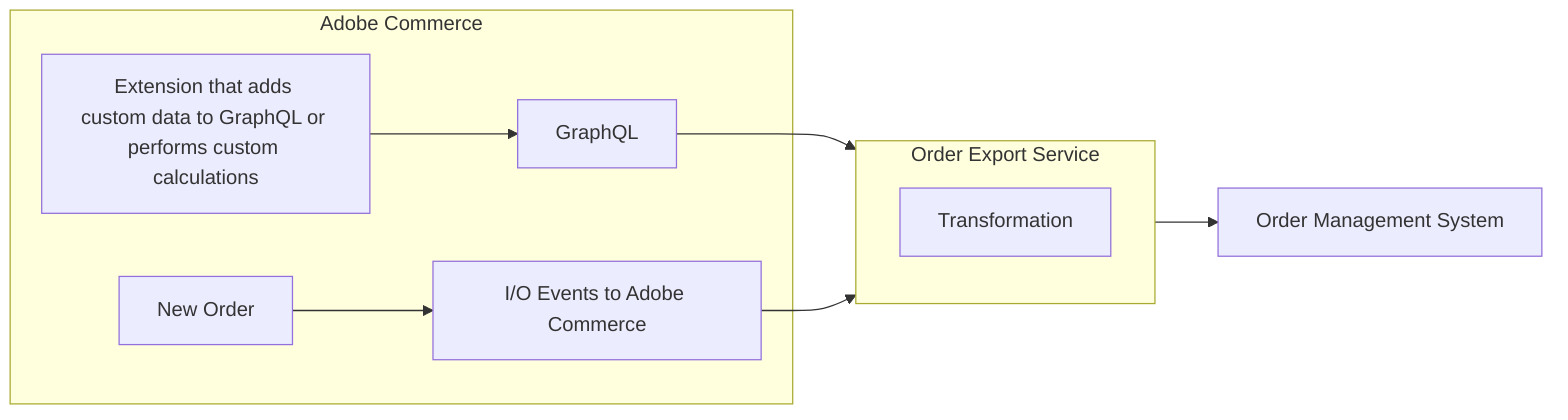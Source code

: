 ---
config:
  theme: mc
---
flowchart LR
    subgraph Box1[Adobe Commerce]
        A1[New Order] --> A2[I/O Events to Adobe Commerce]
        A3[Extension that adds custom data to GraphQL or performs custom calculations] --> A4[GraphQL]
        end
    subgraph Box2[Order Export Service]
        B1[Transformation]
    end
    A4 --> Box2 --> Box3[Order Management System]
    A2 --> Box2